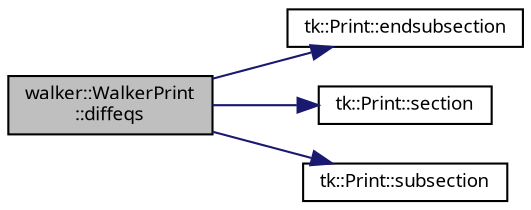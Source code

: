 digraph "walker::WalkerPrint::diffeqs"
{
 // INTERACTIVE_SVG=YES
  bgcolor="transparent";
  edge [fontname="sans-serif",fontsize="9",labelfontname="sans-serif",labelfontsize="9"];
  node [fontname="sans-serif",fontsize="9",shape=record];
  rankdir="LR";
  Node1 [label="walker::WalkerPrint\l::diffeqs",height=0.2,width=0.4,color="black", fillcolor="grey75", style="filled", fontcolor="black"];
  Node1 -> Node2 [color="midnightblue",fontsize="9",style="solid",fontname="sans-serif"];
  Node2 [label="tk::Print::endsubsection",height=0.2,width=0.4,color="black",URL="$classtk_1_1_print.html#ae4b58bc31ef42dbee41b47f2209ace96"];
  Node1 -> Node3 [color="midnightblue",fontsize="9",style="solid",fontname="sans-serif"];
  Node3 [label="tk::Print::section",height=0.2,width=0.4,color="black",URL="$classtk_1_1_print.html#a5a84d90bea597aaf9544cf21179852d0"];
  Node1 -> Node4 [color="midnightblue",fontsize="9",style="solid",fontname="sans-serif"];
  Node4 [label="tk::Print::subsection",height=0.2,width=0.4,color="black",URL="$classtk_1_1_print.html#a3773083fb6b924c38fb490a1998c58e5"];
}
